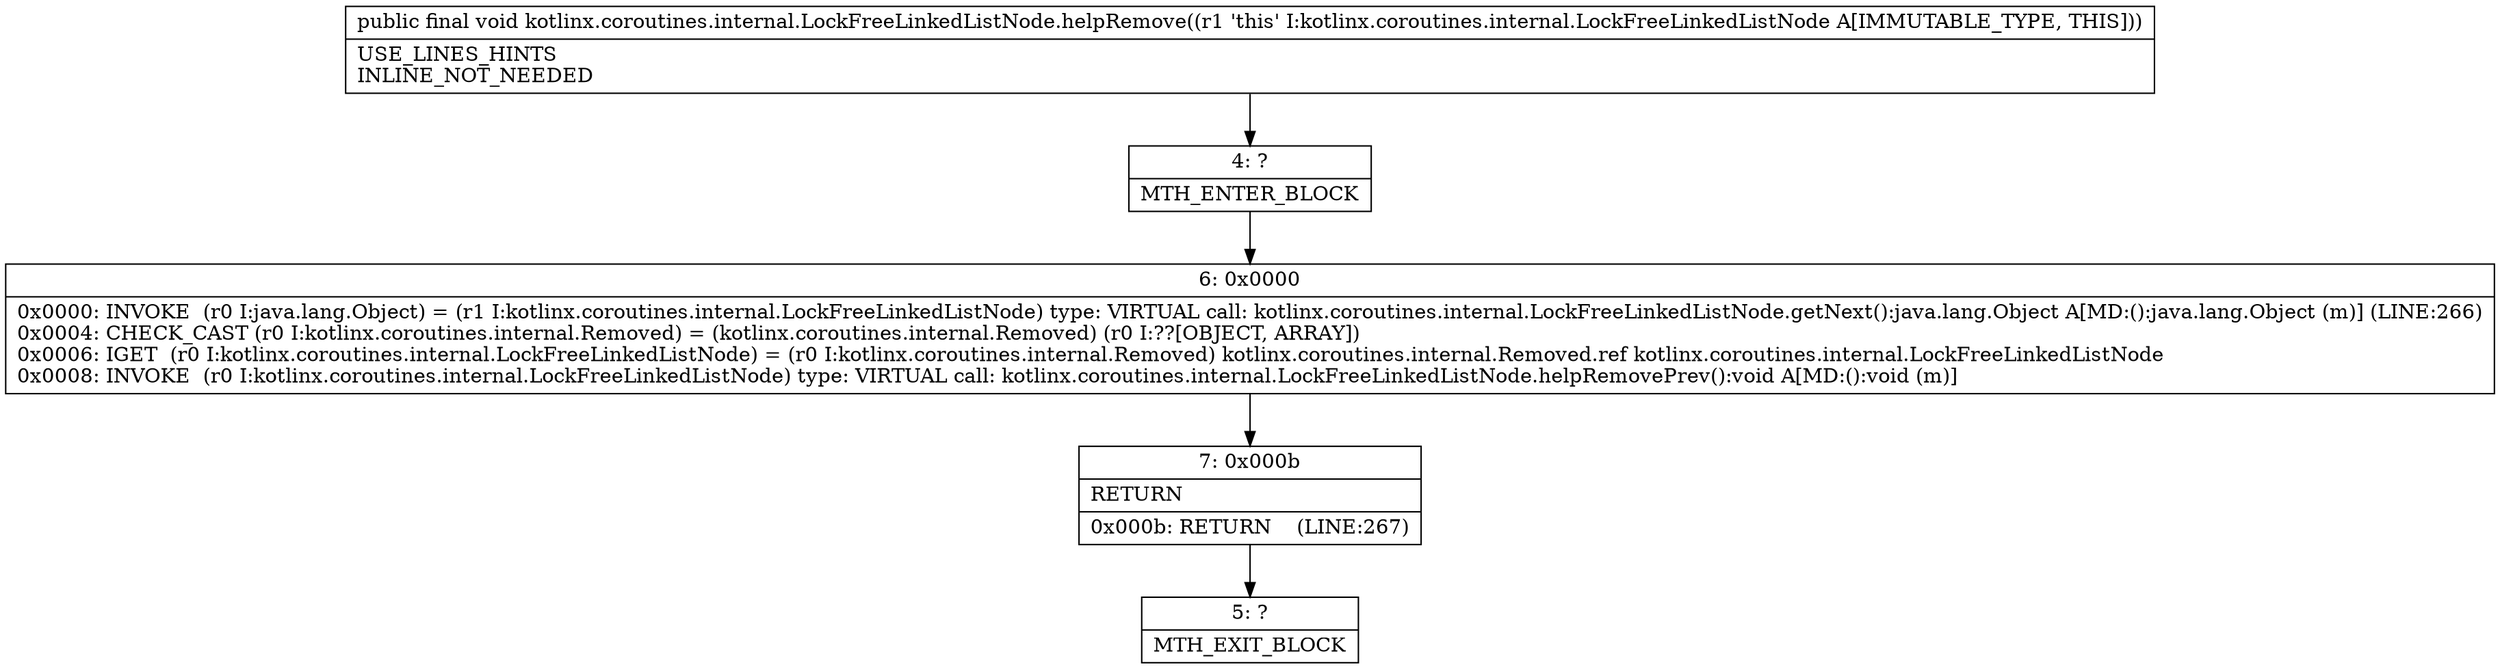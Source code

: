 digraph "CFG forkotlinx.coroutines.internal.LockFreeLinkedListNode.helpRemove()V" {
Node_4 [shape=record,label="{4\:\ ?|MTH_ENTER_BLOCK\l}"];
Node_6 [shape=record,label="{6\:\ 0x0000|0x0000: INVOKE  (r0 I:java.lang.Object) = (r1 I:kotlinx.coroutines.internal.LockFreeLinkedListNode) type: VIRTUAL call: kotlinx.coroutines.internal.LockFreeLinkedListNode.getNext():java.lang.Object A[MD:():java.lang.Object (m)] (LINE:266)\l0x0004: CHECK_CAST (r0 I:kotlinx.coroutines.internal.Removed) = (kotlinx.coroutines.internal.Removed) (r0 I:??[OBJECT, ARRAY]) \l0x0006: IGET  (r0 I:kotlinx.coroutines.internal.LockFreeLinkedListNode) = (r0 I:kotlinx.coroutines.internal.Removed) kotlinx.coroutines.internal.Removed.ref kotlinx.coroutines.internal.LockFreeLinkedListNode \l0x0008: INVOKE  (r0 I:kotlinx.coroutines.internal.LockFreeLinkedListNode) type: VIRTUAL call: kotlinx.coroutines.internal.LockFreeLinkedListNode.helpRemovePrev():void A[MD:():void (m)]\l}"];
Node_7 [shape=record,label="{7\:\ 0x000b|RETURN\l|0x000b: RETURN    (LINE:267)\l}"];
Node_5 [shape=record,label="{5\:\ ?|MTH_EXIT_BLOCK\l}"];
MethodNode[shape=record,label="{public final void kotlinx.coroutines.internal.LockFreeLinkedListNode.helpRemove((r1 'this' I:kotlinx.coroutines.internal.LockFreeLinkedListNode A[IMMUTABLE_TYPE, THIS]))  | USE_LINES_HINTS\lINLINE_NOT_NEEDED\l}"];
MethodNode -> Node_4;Node_4 -> Node_6;
Node_6 -> Node_7;
Node_7 -> Node_5;
}

